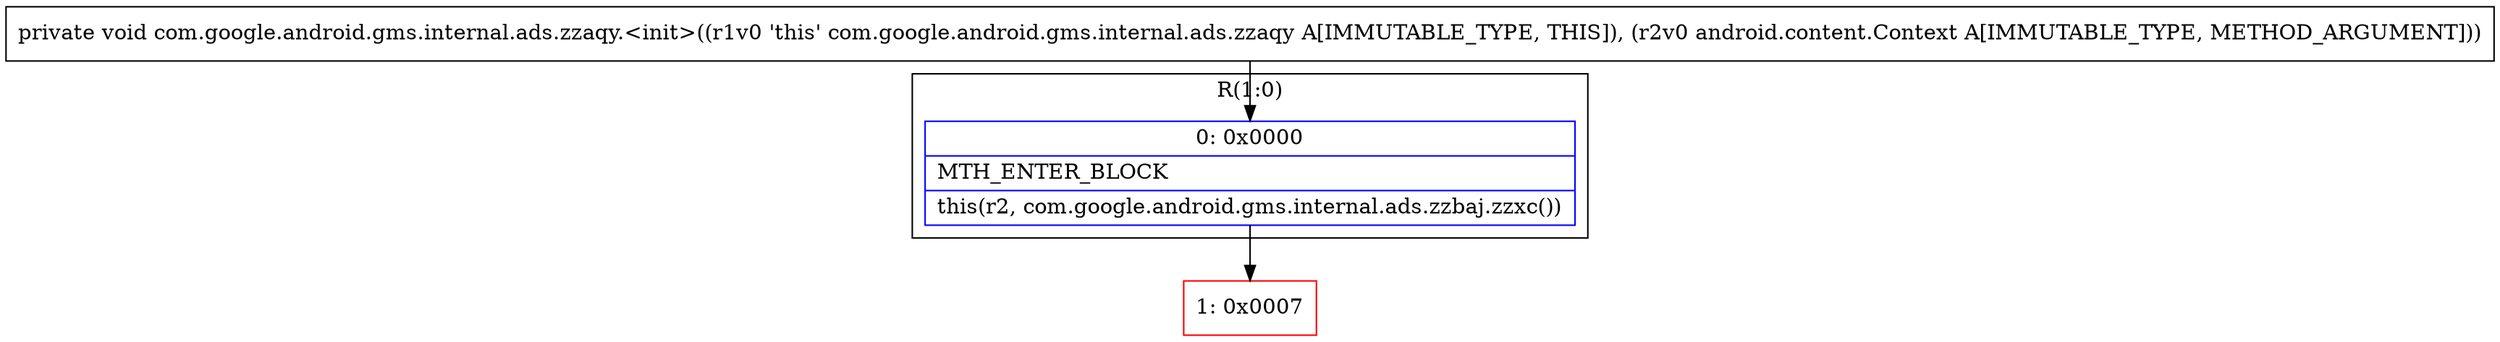 digraph "CFG forcom.google.android.gms.internal.ads.zzaqy.\<init\>(Landroid\/content\/Context;)V" {
subgraph cluster_Region_774141963 {
label = "R(1:0)";
node [shape=record,color=blue];
Node_0 [shape=record,label="{0\:\ 0x0000|MTH_ENTER_BLOCK\l|this(r2, com.google.android.gms.internal.ads.zzbaj.zzxc())\l}"];
}
Node_1 [shape=record,color=red,label="{1\:\ 0x0007}"];
MethodNode[shape=record,label="{private void com.google.android.gms.internal.ads.zzaqy.\<init\>((r1v0 'this' com.google.android.gms.internal.ads.zzaqy A[IMMUTABLE_TYPE, THIS]), (r2v0 android.content.Context A[IMMUTABLE_TYPE, METHOD_ARGUMENT])) }"];
MethodNode -> Node_0;
Node_0 -> Node_1;
}

